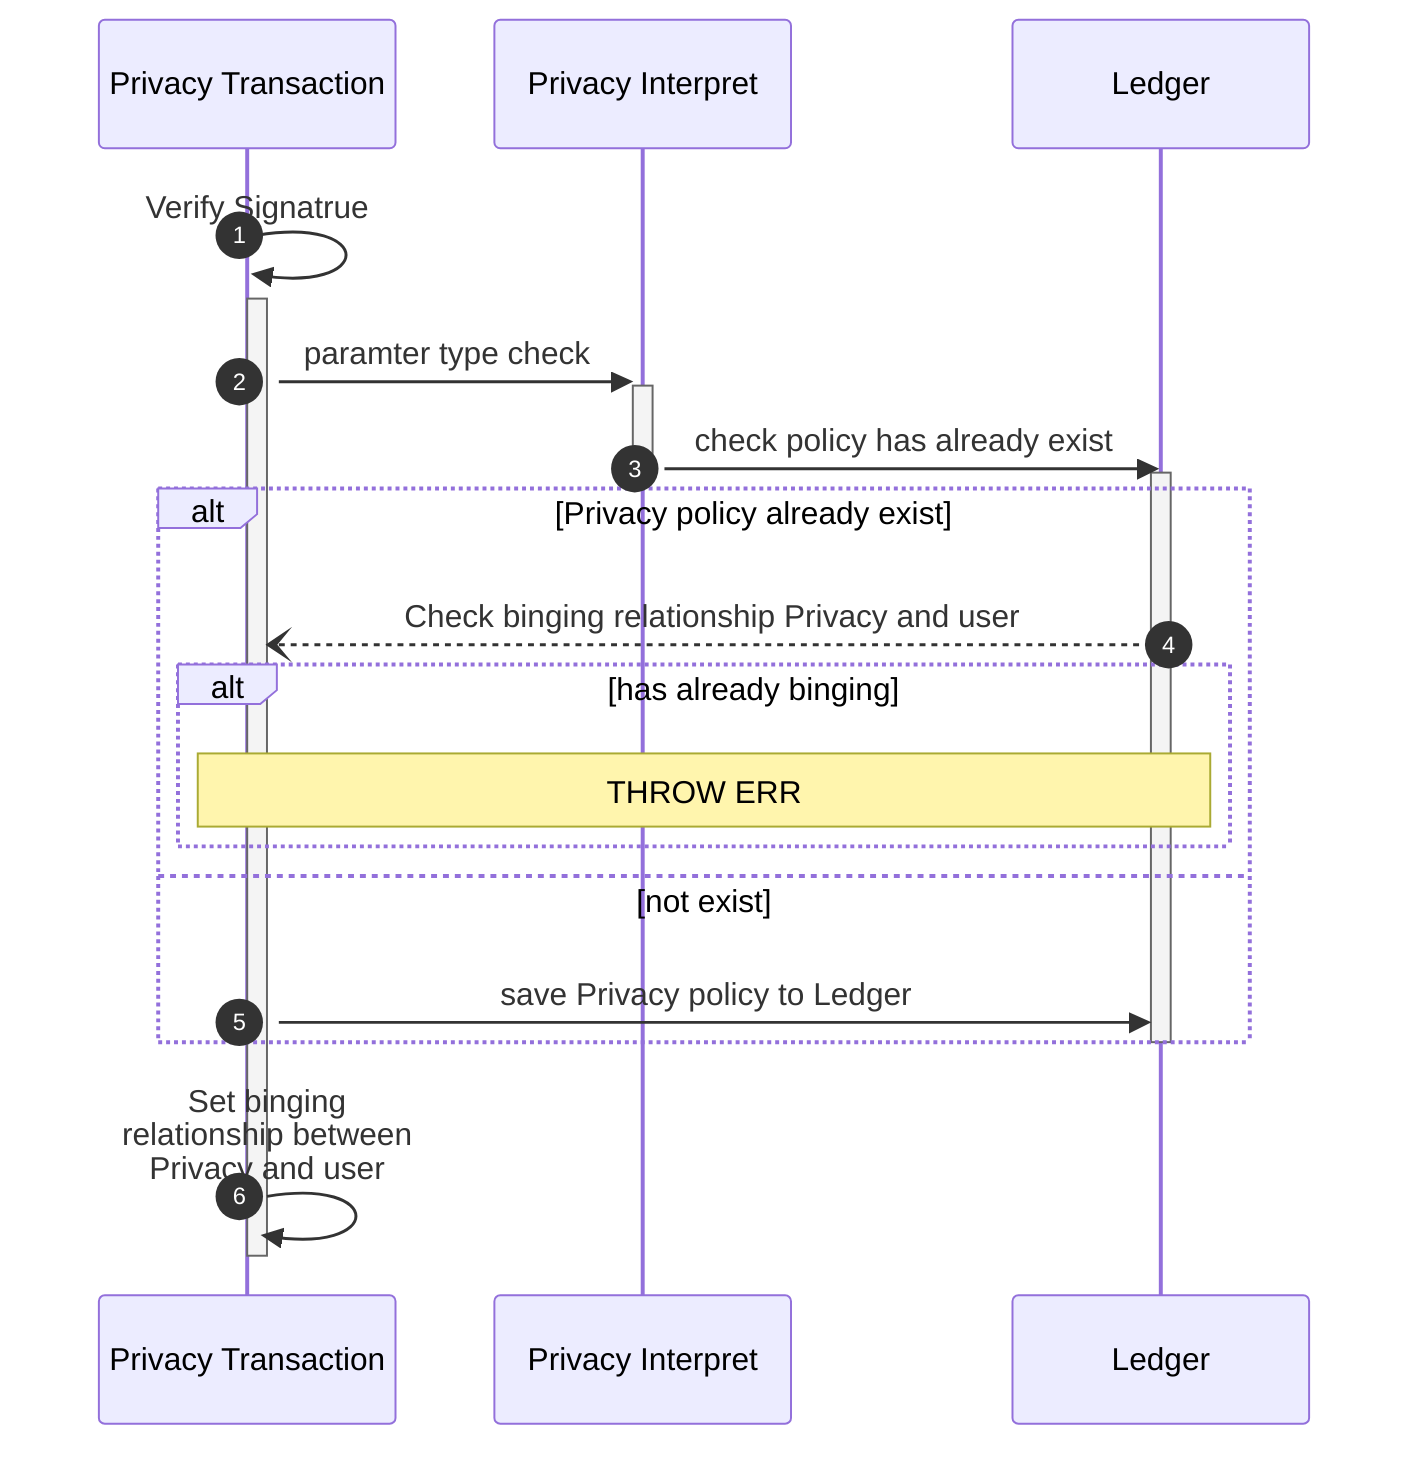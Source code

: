 sequenceDiagram
    autonumber
    participant P as Privacy Transaction
    participant PI as Privacy Interpret
    participant L as Ledger
    activate P
    P ->>+ P: Verify Signatrue
    P ->> + PI: paramter type check
    PI ->>- L: check policy has already exist
    activate L
    alt Privacy policy already exist
        L --) P: Check binging relationship Privacy and user
        alt has already binging
            Note over P, L: THROW ERR
        end
    else not exist
        P ->> L: save Privacy policy to Ledger
    end
    deactivate L
    P ->> P: Set binging <br> relationship  between <br> Privacy and user
    deactivate P